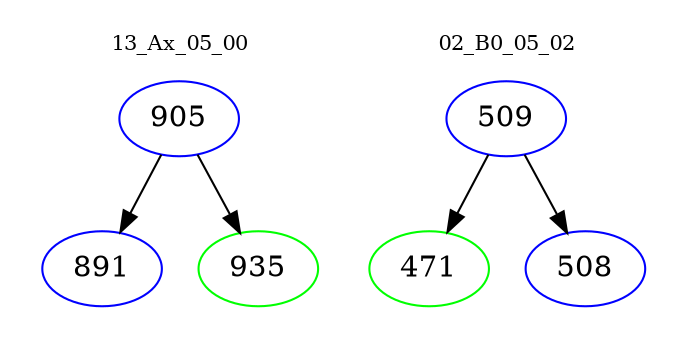 digraph{
subgraph cluster_0 {
color = white
label = "13_Ax_05_00";
fontsize=10;
T0_905 [label="905", color="blue"]
T0_905 -> T0_891 [color="black"]
T0_891 [label="891", color="blue"]
T0_905 -> T0_935 [color="black"]
T0_935 [label="935", color="green"]
}
subgraph cluster_1 {
color = white
label = "02_B0_05_02";
fontsize=10;
T1_509 [label="509", color="blue"]
T1_509 -> T1_471 [color="black"]
T1_471 [label="471", color="green"]
T1_509 -> T1_508 [color="black"]
T1_508 [label="508", color="blue"]
}
}
